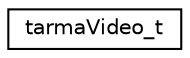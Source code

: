 digraph "Graphical Class Hierarchy"
{
 // LATEX_PDF_SIZE
  edge [fontname="Helvetica",fontsize="10",labelfontname="Helvetica",labelfontsize="10"];
  node [fontname="Helvetica",fontsize="10",shape=record];
  rankdir="LR";
  Node0 [label="tarmaVideo_t",height=0.2,width=0.4,color="black", fillcolor="white", style="filled",URL="$structtarmaVideo__t.html",tooltip=" "];
}
